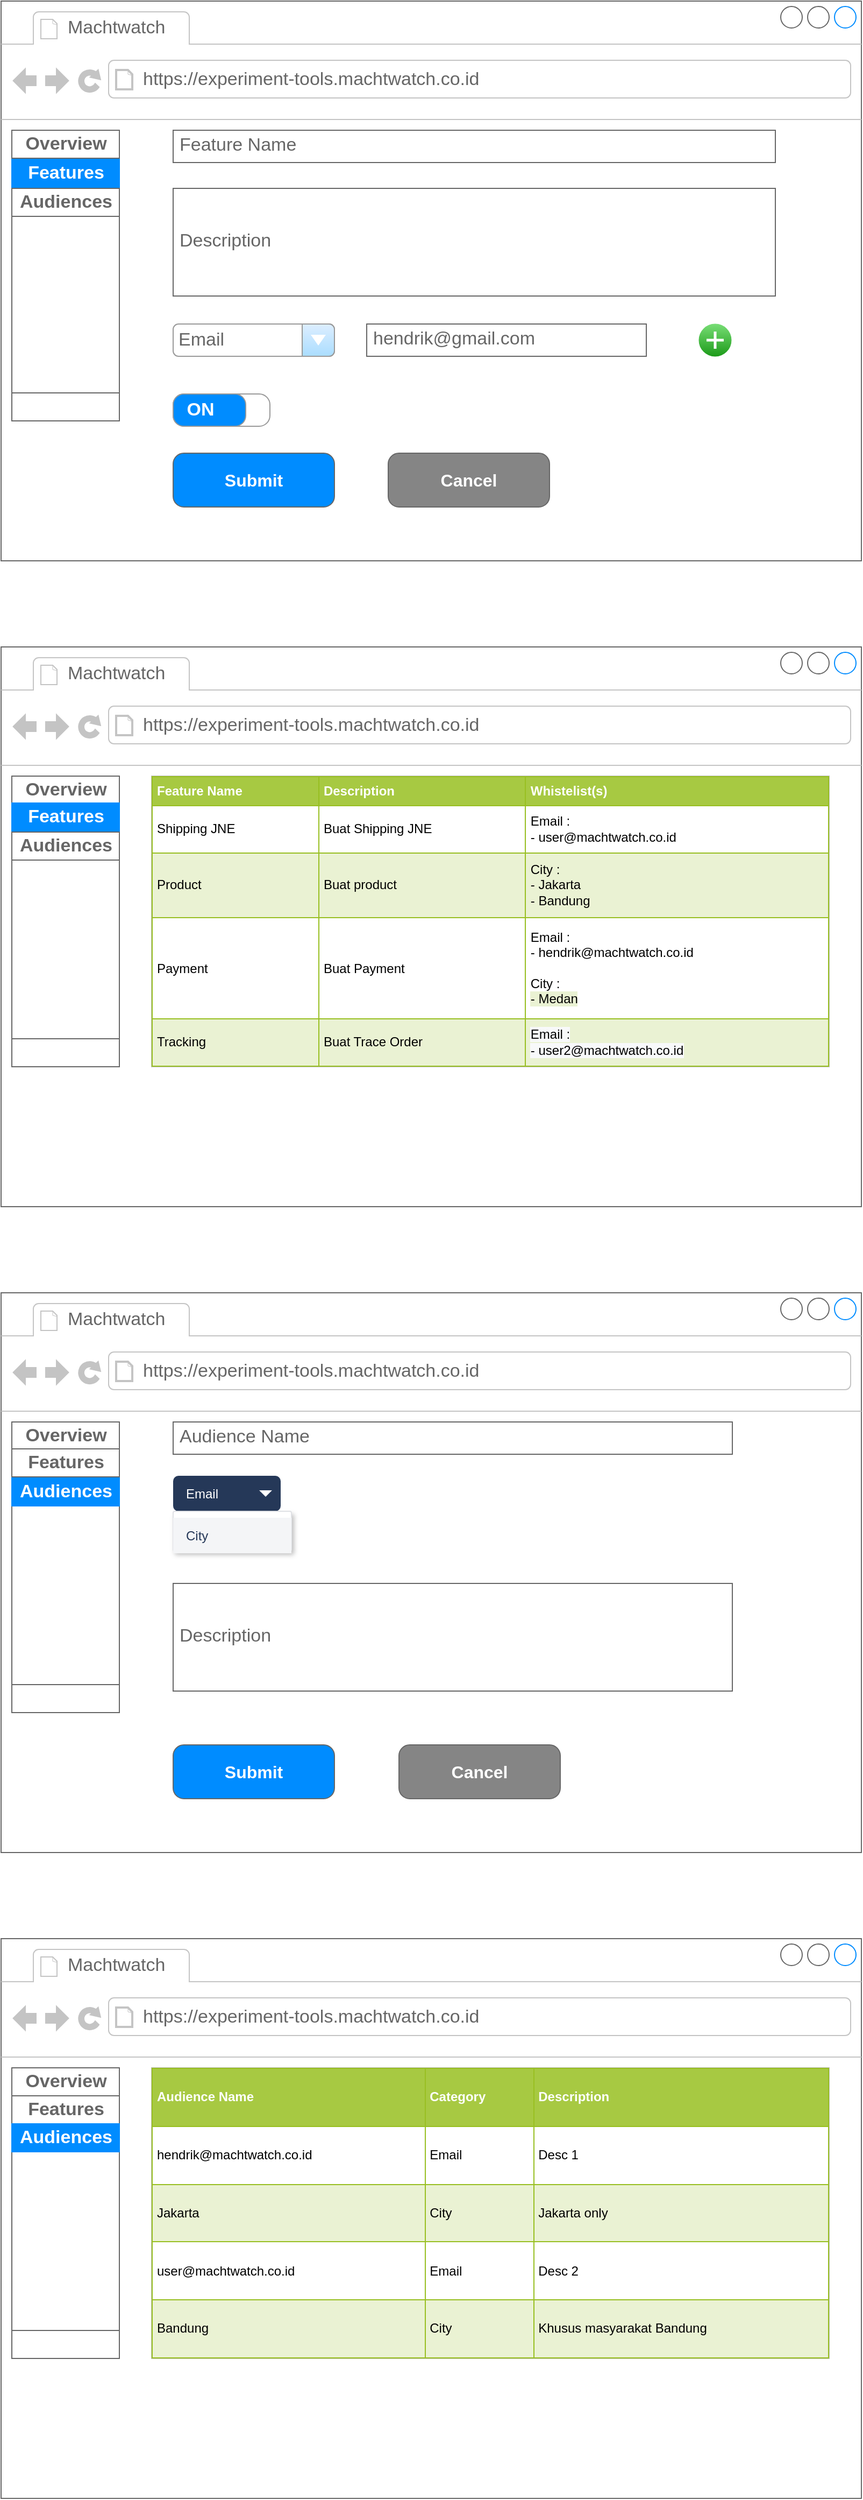 <mxfile version="13.1.3" type="github">
  <diagram id="PQWDo7nC9QCLLltnluEH" name="Page-1">
    <mxGraphModel dx="1186" dy="645" grid="1" gridSize="10" guides="1" tooltips="1" connect="1" arrows="1" fold="1" page="1" pageScale="1" pageWidth="850" pageHeight="1100" math="0" shadow="0">
      <root>
        <mxCell id="0" />
        <mxCell id="1" parent="0" />
        <mxCell id="oOugs2KjSpueSudqjdDL-2" value="" style="strokeWidth=1;shadow=0;dashed=0;align=center;html=1;shape=mxgraph.mockup.containers.browserWindow;rSize=0;strokeColor=#666666;strokeColor2=#008cff;strokeColor3=#c4c4c4;mainText=,;recursiveResize=0;fillColor=#FFFFFF;" parent="1" vertex="1">
          <mxGeometry x="80" y="40" width="800" height="520" as="geometry" />
        </mxCell>
        <mxCell id="oOugs2KjSpueSudqjdDL-3" value="Machtwatch" style="strokeWidth=1;shadow=0;dashed=0;align=center;html=1;shape=mxgraph.mockup.containers.anchor;fontSize=17;fontColor=#666666;align=left;" parent="oOugs2KjSpueSudqjdDL-2" vertex="1">
          <mxGeometry x="60" y="12" width="110" height="26" as="geometry" />
        </mxCell>
        <mxCell id="oOugs2KjSpueSudqjdDL-4" value="https://experiment-tools.machtwatch.co.id" style="strokeWidth=1;shadow=0;dashed=0;align=center;html=1;shape=mxgraph.mockup.containers.anchor;rSize=0;fontSize=17;fontColor=#666666;align=left;" parent="oOugs2KjSpueSudqjdDL-2" vertex="1">
          <mxGeometry x="130" y="60" width="250" height="26" as="geometry" />
        </mxCell>
        <mxCell id="oOugs2KjSpueSudqjdDL-12" value="Feature Name" style="strokeWidth=1;shadow=0;dashed=0;align=center;html=1;shape=mxgraph.mockup.text.textBox;fontColor=#666666;align=left;fontSize=17;spacingLeft=4;spacingTop=-3;strokeColor=#666666;mainText=" parent="oOugs2KjSpueSudqjdDL-2" vertex="1">
          <mxGeometry x="160" y="120" width="560" height="30" as="geometry" />
        </mxCell>
        <mxCell id="oOugs2KjSpueSudqjdDL-13" value="" style="strokeWidth=1;shadow=0;dashed=0;align=center;html=1;shape=mxgraph.mockup.containers.rrect;rSize=0;strokeColor=#666666;" parent="oOugs2KjSpueSudqjdDL-2" vertex="1">
          <mxGeometry x="10" y="120" width="100" height="270" as="geometry" />
        </mxCell>
        <mxCell id="oOugs2KjSpueSudqjdDL-14" value="Overview" style="strokeColor=inherit;fillColor=inherit;gradientColor=inherit;strokeWidth=1;shadow=0;dashed=0;align=center;html=1;shape=mxgraph.mockup.containers.rrect;rSize=0;fontSize=17;fontColor=#666666;fontStyle=1;resizeWidth=1;" parent="oOugs2KjSpueSudqjdDL-13" vertex="1">
          <mxGeometry width="100" height="26" relative="1" as="geometry" />
        </mxCell>
        <mxCell id="oOugs2KjSpueSudqjdDL-15" value="Features" style="strokeColor=inherit;fillColor=inherit;gradientColor=inherit;strokeWidth=1;shadow=0;dashed=0;align=center;html=1;shape=mxgraph.mockup.containers.rrect;rSize=0;fontSize=17;fontColor=#666666;fontStyle=1;resizeWidth=1;" parent="oOugs2KjSpueSudqjdDL-13" vertex="1">
          <mxGeometry width="100" height="26" relative="1" as="geometry">
            <mxPoint y="26" as="offset" />
          </mxGeometry>
        </mxCell>
        <mxCell id="oOugs2KjSpueSudqjdDL-16" value="Audiences" style="strokeWidth=1;shadow=0;dashed=0;align=center;html=1;shape=mxgraph.mockup.containers.rrect;rSize=0;fontSize=17;fontColor=#ffffff;fontStyle=1;fillColor=#008cff;strokeColor=#008cff;resizeWidth=1;" parent="oOugs2KjSpueSudqjdDL-13" vertex="1">
          <mxGeometry width="100" height="26" relative="1" as="geometry">
            <mxPoint y="52" as="offset" />
          </mxGeometry>
        </mxCell>
        <mxCell id="oOugs2KjSpueSudqjdDL-17" value="" style="strokeColor=inherit;fillColor=inherit;gradientColor=inherit;strokeWidth=1;shadow=0;dashed=0;align=center;html=1;shape=mxgraph.mockup.containers.rrect;rSize=0;fontSize=17;fontColor=#666666;fontStyle=1;resizeWidth=1;" parent="oOugs2KjSpueSudqjdDL-13" vertex="1">
          <mxGeometry y="1" width="100" height="26" relative="1" as="geometry">
            <mxPoint y="-26" as="offset" />
          </mxGeometry>
        </mxCell>
        <mxCell id="oOugs2KjSpueSudqjdDL-18" value="" style="strokeWidth=1;shadow=0;dashed=0;align=center;html=1;shape=mxgraph.mockup.containers.rrect;rSize=0;strokeColor=#666666;" parent="oOugs2KjSpueSudqjdDL-13" vertex="1">
          <mxGeometry width="100" height="270" as="geometry" />
        </mxCell>
        <mxCell id="oOugs2KjSpueSudqjdDL-19" value="Overview" style="strokeColor=inherit;fillColor=inherit;gradientColor=inherit;strokeWidth=1;shadow=0;dashed=0;align=center;html=1;shape=mxgraph.mockup.containers.rrect;rSize=0;fontSize=17;fontColor=#666666;fontStyle=1;resizeWidth=1;" parent="oOugs2KjSpueSudqjdDL-18" vertex="1">
          <mxGeometry width="100" height="26" relative="1" as="geometry" />
        </mxCell>
        <mxCell id="oOugs2KjSpueSudqjdDL-20" value="Audiences" style="strokeColor=inherit;fillColor=inherit;gradientColor=inherit;strokeWidth=1;shadow=0;dashed=0;align=center;html=1;shape=mxgraph.mockup.containers.rrect;rSize=0;fontSize=17;fontColor=#666666;fontStyle=1;resizeWidth=1;" parent="oOugs2KjSpueSudqjdDL-18" vertex="1">
          <mxGeometry width="100" height="26" relative="1" as="geometry">
            <mxPoint y="54" as="offset" />
          </mxGeometry>
        </mxCell>
        <mxCell id="oOugs2KjSpueSudqjdDL-21" value="Features" style="strokeWidth=1;shadow=0;dashed=0;align=center;html=1;shape=mxgraph.mockup.containers.rrect;rSize=0;fontSize=17;fontColor=#ffffff;fontStyle=1;fillColor=#008cff;strokeColor=#008cff;resizeWidth=1;" parent="oOugs2KjSpueSudqjdDL-18" vertex="1">
          <mxGeometry width="100" height="26" relative="1" as="geometry">
            <mxPoint y="27" as="offset" />
          </mxGeometry>
        </mxCell>
        <mxCell id="oOugs2KjSpueSudqjdDL-22" value="" style="strokeColor=inherit;fillColor=inherit;gradientColor=inherit;strokeWidth=1;shadow=0;dashed=0;align=center;html=1;shape=mxgraph.mockup.containers.rrect;rSize=0;fontSize=17;fontColor=#666666;fontStyle=1;resizeWidth=1;" parent="oOugs2KjSpueSudqjdDL-18" vertex="1">
          <mxGeometry y="1" width="100" height="26" relative="1" as="geometry">
            <mxPoint y="-26" as="offset" />
          </mxGeometry>
        </mxCell>
        <mxCell id="oOugs2KjSpueSudqjdDL-26" value="Description" style="strokeWidth=1;shadow=0;dashed=0;align=center;html=1;shape=mxgraph.mockup.text.textBox;fontColor=#666666;align=left;fontSize=17;spacingLeft=4;spacingTop=-3;strokeColor=#666666;mainText=" parent="oOugs2KjSpueSudqjdDL-2" vertex="1">
          <mxGeometry x="160" y="174" width="560" height="100" as="geometry" />
        </mxCell>
        <mxCell id="oOugs2KjSpueSudqjdDL-28" value="Email" style="strokeWidth=1;shadow=0;dashed=0;align=center;html=1;shape=mxgraph.mockup.forms.comboBox;strokeColor=#999999;fillColor=#ddeeff;align=left;fillColor2=#aaddff;mainText=;fontColor=#666666;fontSize=17;spacingLeft=3;" parent="oOugs2KjSpueSudqjdDL-2" vertex="1">
          <mxGeometry x="160" y="300" width="150" height="30" as="geometry" />
        </mxCell>
        <mxCell id="oOugs2KjSpueSudqjdDL-29" value="hendrik@gmail.com" style="strokeWidth=1;shadow=0;dashed=0;align=center;html=1;shape=mxgraph.mockup.text.textBox;fontColor=#666666;align=left;fontSize=17;spacingLeft=4;spacingTop=-3;strokeColor=#666666;mainText=" parent="oOugs2KjSpueSudqjdDL-2" vertex="1">
          <mxGeometry x="340" y="300" width="260" height="30" as="geometry" />
        </mxCell>
        <mxCell id="oOugs2KjSpueSudqjdDL-30" value="ON" style="strokeWidth=1;shadow=0;dashed=0;align=center;html=1;shape=mxgraph.mockup.buttons.onOffButton;gradientColor=none;strokeColor=#999999;buttonState=on;fillColor2=#008cff;fontColor=#ffffff;fontSize=17;mainText=;spacingRight=40;fontStyle=1;" parent="oOugs2KjSpueSudqjdDL-2" vertex="1">
          <mxGeometry x="160" y="365" width="90" height="30" as="geometry" />
        </mxCell>
        <mxCell id="oOugs2KjSpueSudqjdDL-31" value="" style="strokeWidth=1;shadow=0;dashed=0;align=center;html=1;shape=mxgraph.mockup.buttons.multiButton;fillColor=#008cff;strokeColor=#666666;mainText=;subText=;" parent="oOugs2KjSpueSudqjdDL-2" vertex="1">
          <mxGeometry x="160" y="420" width="150" height="50" as="geometry" />
        </mxCell>
        <mxCell id="oOugs2KjSpueSudqjdDL-32" value="Submit" style="strokeWidth=1;shadow=0;dashed=0;align=center;html=1;shape=mxgraph.mockup.anchor;fontSize=16;fontColor=#ffffff;fontStyle=1;whiteSpace=wrap;" parent="oOugs2KjSpueSudqjdDL-31" vertex="1">
          <mxGeometry width="150" height="50" as="geometry" />
        </mxCell>
        <mxCell id="oOugs2KjSpueSudqjdDL-34" value="" style="strokeWidth=1;shadow=0;dashed=0;align=center;html=1;shape=mxgraph.mockup.buttons.multiButton;fillColor=#858585;strokeColor=#666666;mainText=;subText=;" parent="oOugs2KjSpueSudqjdDL-2" vertex="1">
          <mxGeometry x="360" y="420" width="150" height="50" as="geometry" />
        </mxCell>
        <mxCell id="oOugs2KjSpueSudqjdDL-35" value="Cancel" style="strokeWidth=1;shadow=0;dashed=0;align=center;html=1;shape=mxgraph.mockup.anchor;fontSize=16;fontColor=#ffffff;fontStyle=1;whiteSpace=wrap;" parent="oOugs2KjSpueSudqjdDL-34" vertex="1">
          <mxGeometry width="150" height="50" as="geometry" />
        </mxCell>
        <mxCell id="obT5BtHzNgxtlvuNU1k0-24" value="" style="verticalLabelPosition=bottom;verticalAlign=top;html=1;shadow=0;dashed=0;strokeWidth=1;shape=mxgraph.ios.iAddIcon;fillColor=#7AdF78;fillColor2=#1A9917;strokeColor=#ffffff;" vertex="1" parent="oOugs2KjSpueSudqjdDL-2">
          <mxGeometry x="648" y="299" width="32" height="32" as="geometry" />
        </mxCell>
        <mxCell id="obT5BtHzNgxtlvuNU1k0-1" value="" style="strokeWidth=1;shadow=0;dashed=0;align=center;html=1;shape=mxgraph.mockup.containers.browserWindow;rSize=0;strokeColor=#666666;strokeColor2=#008cff;strokeColor3=#c4c4c4;mainText=,;recursiveResize=0;fillColor=#FFFFFF;" vertex="1" parent="1">
          <mxGeometry x="80" y="1240" width="800" height="520" as="geometry" />
        </mxCell>
        <mxCell id="obT5BtHzNgxtlvuNU1k0-2" value="Machtwatch" style="strokeWidth=1;shadow=0;dashed=0;align=center;html=1;shape=mxgraph.mockup.containers.anchor;fontSize=17;fontColor=#666666;align=left;" vertex="1" parent="obT5BtHzNgxtlvuNU1k0-1">
          <mxGeometry x="60" y="12" width="110" height="26" as="geometry" />
        </mxCell>
        <mxCell id="obT5BtHzNgxtlvuNU1k0-3" value="https://experiment-tools.machtwatch.co.id" style="strokeWidth=1;shadow=0;dashed=0;align=center;html=1;shape=mxgraph.mockup.containers.anchor;rSize=0;fontSize=17;fontColor=#666666;align=left;" vertex="1" parent="obT5BtHzNgxtlvuNU1k0-1">
          <mxGeometry x="130" y="60" width="250" height="26" as="geometry" />
        </mxCell>
        <mxCell id="obT5BtHzNgxtlvuNU1k0-4" value="Audience Name" style="strokeWidth=1;shadow=0;dashed=0;align=center;html=1;shape=mxgraph.mockup.text.textBox;fontColor=#666666;align=left;fontSize=17;spacingLeft=4;spacingTop=-3;strokeColor=#666666;mainText=" vertex="1" parent="obT5BtHzNgxtlvuNU1k0-1">
          <mxGeometry x="160" y="120" width="520" height="30" as="geometry" />
        </mxCell>
        <mxCell id="obT5BtHzNgxtlvuNU1k0-5" value="" style="strokeWidth=1;shadow=0;dashed=0;align=center;html=1;shape=mxgraph.mockup.containers.rrect;rSize=0;strokeColor=#666666;" vertex="1" parent="obT5BtHzNgxtlvuNU1k0-1">
          <mxGeometry x="10" y="120" width="100" height="270" as="geometry" />
        </mxCell>
        <mxCell id="obT5BtHzNgxtlvuNU1k0-6" value="Overview" style="strokeColor=inherit;fillColor=inherit;gradientColor=inherit;strokeWidth=1;shadow=0;dashed=0;align=center;html=1;shape=mxgraph.mockup.containers.rrect;rSize=0;fontSize=17;fontColor=#666666;fontStyle=1;resizeWidth=1;" vertex="1" parent="obT5BtHzNgxtlvuNU1k0-5">
          <mxGeometry width="100" height="26" relative="1" as="geometry" />
        </mxCell>
        <mxCell id="obT5BtHzNgxtlvuNU1k0-7" value="Features" style="strokeColor=inherit;fillColor=inherit;gradientColor=inherit;strokeWidth=1;shadow=0;dashed=0;align=center;html=1;shape=mxgraph.mockup.containers.rrect;rSize=0;fontSize=17;fontColor=#666666;fontStyle=1;resizeWidth=1;" vertex="1" parent="obT5BtHzNgxtlvuNU1k0-5">
          <mxGeometry width="100" height="26" relative="1" as="geometry">
            <mxPoint y="26" as="offset" />
          </mxGeometry>
        </mxCell>
        <mxCell id="obT5BtHzNgxtlvuNU1k0-8" value="Audiences" style="strokeWidth=1;shadow=0;dashed=0;align=center;html=1;shape=mxgraph.mockup.containers.rrect;rSize=0;fontSize=17;fontColor=#ffffff;fontStyle=1;fillColor=#008cff;strokeColor=#008cff;resizeWidth=1;" vertex="1" parent="obT5BtHzNgxtlvuNU1k0-5">
          <mxGeometry width="100" height="26" relative="1" as="geometry">
            <mxPoint y="52" as="offset" />
          </mxGeometry>
        </mxCell>
        <mxCell id="obT5BtHzNgxtlvuNU1k0-9" value="" style="strokeColor=inherit;fillColor=inherit;gradientColor=inherit;strokeWidth=1;shadow=0;dashed=0;align=center;html=1;shape=mxgraph.mockup.containers.rrect;rSize=0;fontSize=17;fontColor=#666666;fontStyle=1;resizeWidth=1;" vertex="1" parent="obT5BtHzNgxtlvuNU1k0-5">
          <mxGeometry y="1" width="100" height="26" relative="1" as="geometry">
            <mxPoint y="-26" as="offset" />
          </mxGeometry>
        </mxCell>
        <mxCell id="obT5BtHzNgxtlvuNU1k0-10" value="" style="strokeWidth=1;shadow=0;dashed=0;align=center;html=1;shape=mxgraph.mockup.containers.rrect;rSize=0;strokeColor=#666666;" vertex="1" parent="obT5BtHzNgxtlvuNU1k0-5">
          <mxGeometry width="100" height="270" as="geometry" />
        </mxCell>
        <mxCell id="obT5BtHzNgxtlvuNU1k0-11" value="Overview" style="strokeColor=inherit;fillColor=inherit;gradientColor=inherit;strokeWidth=1;shadow=0;dashed=0;align=center;html=1;shape=mxgraph.mockup.containers.rrect;rSize=0;fontSize=17;fontColor=#666666;fontStyle=1;resizeWidth=1;" vertex="1" parent="obT5BtHzNgxtlvuNU1k0-10">
          <mxGeometry width="100" height="26" relative="1" as="geometry" />
        </mxCell>
        <mxCell id="obT5BtHzNgxtlvuNU1k0-12" value="Features" style="strokeColor=inherit;fillColor=inherit;gradientColor=inherit;strokeWidth=1;shadow=0;dashed=0;align=center;html=1;shape=mxgraph.mockup.containers.rrect;rSize=0;fontSize=17;fontColor=#666666;fontStyle=1;resizeWidth=1;" vertex="1" parent="obT5BtHzNgxtlvuNU1k0-10">
          <mxGeometry width="100" height="26" relative="1" as="geometry">
            <mxPoint y="25" as="offset" />
          </mxGeometry>
        </mxCell>
        <mxCell id="obT5BtHzNgxtlvuNU1k0-13" value="Audiences" style="strokeWidth=1;shadow=0;dashed=0;align=center;html=1;shape=mxgraph.mockup.containers.rrect;rSize=0;fontSize=17;fontColor=#ffffff;fontStyle=1;fillColor=#008cff;strokeColor=#008cff;resizeWidth=1;" vertex="1" parent="obT5BtHzNgxtlvuNU1k0-10">
          <mxGeometry width="100" height="26" relative="1" as="geometry">
            <mxPoint y="52" as="offset" />
          </mxGeometry>
        </mxCell>
        <mxCell id="obT5BtHzNgxtlvuNU1k0-14" value="" style="strokeColor=inherit;fillColor=inherit;gradientColor=inherit;strokeWidth=1;shadow=0;dashed=0;align=center;html=1;shape=mxgraph.mockup.containers.rrect;rSize=0;fontSize=17;fontColor=#666666;fontStyle=1;resizeWidth=1;" vertex="1" parent="obT5BtHzNgxtlvuNU1k0-10">
          <mxGeometry y="1" width="100" height="26" relative="1" as="geometry">
            <mxPoint y="-26" as="offset" />
          </mxGeometry>
        </mxCell>
        <mxCell id="obT5BtHzNgxtlvuNU1k0-16" value="Description" style="strokeWidth=1;shadow=0;dashed=0;align=center;html=1;shape=mxgraph.mockup.text.textBox;fontColor=#666666;align=left;fontSize=17;spacingLeft=4;spacingTop=-3;strokeColor=#666666;mainText=" vertex="1" parent="obT5BtHzNgxtlvuNU1k0-1">
          <mxGeometry x="160" y="270" width="520" height="100" as="geometry" />
        </mxCell>
        <mxCell id="obT5BtHzNgxtlvuNU1k0-20" value="" style="strokeWidth=1;shadow=0;dashed=0;align=center;html=1;shape=mxgraph.mockup.buttons.multiButton;fillColor=#008cff;strokeColor=#666666;mainText=;subText=;" vertex="1" parent="obT5BtHzNgxtlvuNU1k0-1">
          <mxGeometry x="160" y="420" width="150" height="50" as="geometry" />
        </mxCell>
        <mxCell id="obT5BtHzNgxtlvuNU1k0-21" value="Submit" style="strokeWidth=1;shadow=0;dashed=0;align=center;html=1;shape=mxgraph.mockup.anchor;fontSize=16;fontColor=#ffffff;fontStyle=1;whiteSpace=wrap;" vertex="1" parent="obT5BtHzNgxtlvuNU1k0-20">
          <mxGeometry width="150" height="50" as="geometry" />
        </mxCell>
        <mxCell id="obT5BtHzNgxtlvuNU1k0-22" value="" style="strokeWidth=1;shadow=0;dashed=0;align=center;html=1;shape=mxgraph.mockup.buttons.multiButton;fillColor=#858585;strokeColor=#666666;mainText=;subText=;" vertex="1" parent="obT5BtHzNgxtlvuNU1k0-1">
          <mxGeometry x="370" y="420" width="150" height="50" as="geometry" />
        </mxCell>
        <mxCell id="obT5BtHzNgxtlvuNU1k0-23" value="Cancel" style="strokeWidth=1;shadow=0;dashed=0;align=center;html=1;shape=mxgraph.mockup.anchor;fontSize=16;fontColor=#ffffff;fontStyle=1;whiteSpace=wrap;" vertex="1" parent="obT5BtHzNgxtlvuNU1k0-22">
          <mxGeometry width="150" height="50" as="geometry" />
        </mxCell>
        <mxCell id="obT5BtHzNgxtlvuNU1k0-66" value="Email" style="rounded=1;fillColor=#253858;strokeColor=none;html=1;fontColor=#ffffff;align=left;fontSize=12;spacingLeft=10" vertex="1" parent="obT5BtHzNgxtlvuNU1k0-1">
          <mxGeometry x="160" y="170" width="100" height="33" as="geometry" />
        </mxCell>
        <mxCell id="obT5BtHzNgxtlvuNU1k0-67" value="" style="shape=triangle;direction=south;fillColor=#ffffff;strokeColor=none;html=1" vertex="1" parent="obT5BtHzNgxtlvuNU1k0-66">
          <mxGeometry x="1" y="0.5" width="12" height="6" relative="1" as="geometry">
            <mxPoint x="-20" y="-3" as="offset" />
          </mxGeometry>
        </mxCell>
        <mxCell id="obT5BtHzNgxtlvuNU1k0-68" value="" style="rounded=1;fillColor=#ffffff;strokeColor=#DFE1E5;shadow=1;html=1;arcSize=4" vertex="1" parent="obT5BtHzNgxtlvuNU1k0-1">
          <mxGeometry x="160" y="203" width="110" height="37" as="geometry" />
        </mxCell>
        <mxCell id="obT5BtHzNgxtlvuNU1k0-69" value="City" style="rounded=0;fillColor=#F4F5F7;strokeColor=none;shadow=0;html=1;align=left;fontSize=12;spacingLeft=10;fontColor=#253858;resizeWidth=1" vertex="1" parent="obT5BtHzNgxtlvuNU1k0-68">
          <mxGeometry width="110" height="33" relative="1" as="geometry">
            <mxPoint y="6" as="offset" />
          </mxGeometry>
        </mxCell>
        <mxCell id="obT5BtHzNgxtlvuNU1k0-25" value="" style="strokeWidth=1;shadow=0;dashed=0;align=center;html=1;shape=mxgraph.mockup.containers.browserWindow;rSize=0;strokeColor=#666666;strokeColor2=#008cff;strokeColor3=#c4c4c4;mainText=,;recursiveResize=0;fillColor=#FFFFFF;" vertex="1" parent="1">
          <mxGeometry x="80" y="640" width="800" height="520" as="geometry" />
        </mxCell>
        <mxCell id="obT5BtHzNgxtlvuNU1k0-26" value="Machtwatch" style="strokeWidth=1;shadow=0;dashed=0;align=center;html=1;shape=mxgraph.mockup.containers.anchor;fontSize=17;fontColor=#666666;align=left;" vertex="1" parent="obT5BtHzNgxtlvuNU1k0-25">
          <mxGeometry x="60" y="12" width="110" height="26" as="geometry" />
        </mxCell>
        <mxCell id="obT5BtHzNgxtlvuNU1k0-27" value="https://experiment-tools.machtwatch.co.id" style="strokeWidth=1;shadow=0;dashed=0;align=center;html=1;shape=mxgraph.mockup.containers.anchor;rSize=0;fontSize=17;fontColor=#666666;align=left;" vertex="1" parent="obT5BtHzNgxtlvuNU1k0-25">
          <mxGeometry x="130" y="60" width="250" height="26" as="geometry" />
        </mxCell>
        <mxCell id="obT5BtHzNgxtlvuNU1k0-29" value="" style="strokeWidth=1;shadow=0;dashed=0;align=center;html=1;shape=mxgraph.mockup.containers.rrect;rSize=0;strokeColor=#666666;" vertex="1" parent="obT5BtHzNgxtlvuNU1k0-25">
          <mxGeometry x="10" y="120" width="100" height="270" as="geometry" />
        </mxCell>
        <mxCell id="obT5BtHzNgxtlvuNU1k0-30" value="Overview" style="strokeColor=inherit;fillColor=inherit;gradientColor=inherit;strokeWidth=1;shadow=0;dashed=0;align=center;html=1;shape=mxgraph.mockup.containers.rrect;rSize=0;fontSize=17;fontColor=#666666;fontStyle=1;resizeWidth=1;" vertex="1" parent="obT5BtHzNgxtlvuNU1k0-29">
          <mxGeometry width="100" height="26" relative="1" as="geometry" />
        </mxCell>
        <mxCell id="obT5BtHzNgxtlvuNU1k0-31" value="Features" style="strokeColor=inherit;fillColor=inherit;gradientColor=inherit;strokeWidth=1;shadow=0;dashed=0;align=center;html=1;shape=mxgraph.mockup.containers.rrect;rSize=0;fontSize=17;fontColor=#666666;fontStyle=1;resizeWidth=1;" vertex="1" parent="obT5BtHzNgxtlvuNU1k0-29">
          <mxGeometry width="100" height="26" relative="1" as="geometry">
            <mxPoint y="26" as="offset" />
          </mxGeometry>
        </mxCell>
        <mxCell id="obT5BtHzNgxtlvuNU1k0-32" value="Audiences" style="strokeWidth=1;shadow=0;dashed=0;align=center;html=1;shape=mxgraph.mockup.containers.rrect;rSize=0;fontSize=17;fontColor=#ffffff;fontStyle=1;fillColor=#008cff;strokeColor=#008cff;resizeWidth=1;" vertex="1" parent="obT5BtHzNgxtlvuNU1k0-29">
          <mxGeometry width="100" height="26" relative="1" as="geometry">
            <mxPoint y="52" as="offset" />
          </mxGeometry>
        </mxCell>
        <mxCell id="obT5BtHzNgxtlvuNU1k0-33" value="" style="strokeColor=inherit;fillColor=inherit;gradientColor=inherit;strokeWidth=1;shadow=0;dashed=0;align=center;html=1;shape=mxgraph.mockup.containers.rrect;rSize=0;fontSize=17;fontColor=#666666;fontStyle=1;resizeWidth=1;" vertex="1" parent="obT5BtHzNgxtlvuNU1k0-29">
          <mxGeometry y="1" width="100" height="26" relative="1" as="geometry">
            <mxPoint y="-26" as="offset" />
          </mxGeometry>
        </mxCell>
        <mxCell id="obT5BtHzNgxtlvuNU1k0-34" value="" style="strokeWidth=1;shadow=0;dashed=0;align=center;html=1;shape=mxgraph.mockup.containers.rrect;rSize=0;strokeColor=#666666;" vertex="1" parent="obT5BtHzNgxtlvuNU1k0-29">
          <mxGeometry width="100" height="270" as="geometry" />
        </mxCell>
        <mxCell id="obT5BtHzNgxtlvuNU1k0-35" value="Overview" style="strokeColor=inherit;fillColor=inherit;gradientColor=inherit;strokeWidth=1;shadow=0;dashed=0;align=center;html=1;shape=mxgraph.mockup.containers.rrect;rSize=0;fontSize=17;fontColor=#666666;fontStyle=1;resizeWidth=1;" vertex="1" parent="obT5BtHzNgxtlvuNU1k0-34">
          <mxGeometry width="100" height="26" relative="1" as="geometry" />
        </mxCell>
        <mxCell id="obT5BtHzNgxtlvuNU1k0-36" value="Audiences" style="strokeColor=inherit;fillColor=inherit;gradientColor=inherit;strokeWidth=1;shadow=0;dashed=0;align=center;html=1;shape=mxgraph.mockup.containers.rrect;rSize=0;fontSize=17;fontColor=#666666;fontStyle=1;resizeWidth=1;" vertex="1" parent="obT5BtHzNgxtlvuNU1k0-34">
          <mxGeometry width="100" height="26" relative="1" as="geometry">
            <mxPoint y="52" as="offset" />
          </mxGeometry>
        </mxCell>
        <mxCell id="obT5BtHzNgxtlvuNU1k0-37" value="Features" style="strokeWidth=1;shadow=0;dashed=0;align=center;html=1;shape=mxgraph.mockup.containers.rrect;rSize=0;fontSize=17;fontColor=#ffffff;fontStyle=1;fillColor=#008cff;strokeColor=#008cff;resizeWidth=1;" vertex="1" parent="obT5BtHzNgxtlvuNU1k0-34">
          <mxGeometry width="100" height="26" relative="1" as="geometry">
            <mxPoint y="25" as="offset" />
          </mxGeometry>
        </mxCell>
        <mxCell id="obT5BtHzNgxtlvuNU1k0-38" value="" style="strokeColor=inherit;fillColor=inherit;gradientColor=inherit;strokeWidth=1;shadow=0;dashed=0;align=center;html=1;shape=mxgraph.mockup.containers.rrect;rSize=0;fontSize=17;fontColor=#666666;fontStyle=1;resizeWidth=1;" vertex="1" parent="obT5BtHzNgxtlvuNU1k0-34">
          <mxGeometry y="1" width="100" height="26" relative="1" as="geometry">
            <mxPoint y="-26" as="offset" />
          </mxGeometry>
        </mxCell>
        <mxCell id="obT5BtHzNgxtlvuNU1k0-49" value="&lt;table border=&quot;1&quot; width=&quot;100%&quot; cellpadding=&quot;4&quot; style=&quot;width: 100% ; height: 100% ; border-collapse: collapse&quot;&gt;&lt;tbody&gt;&lt;tr style=&quot;background-color: #a7c942 ; color: #ffffff ; border: 1px solid #98bf21&quot;&gt;&lt;th align=&quot;left&quot;&gt;Feature Name&lt;/th&gt;&lt;th align=&quot;left&quot;&gt;Description&lt;/th&gt;&lt;th align=&quot;left&quot;&gt;Whistelist(s)&amp;nbsp;&lt;/th&gt;&lt;/tr&gt;&lt;tr style=&quot;border: 1px solid #98bf21&quot;&gt;&lt;td&gt;Shipping JNE&lt;/td&gt;&lt;td&gt;Buat Shipping JNE&lt;/td&gt;&lt;td&gt;Email :&lt;br&gt;- user@machtwatch.co.id&lt;/td&gt;&lt;/tr&gt;&lt;tr style=&quot;background-color: #eaf2d3 ; border: 1px solid #98bf21&quot;&gt;&lt;td&gt;Product&lt;/td&gt;&lt;td&gt;Buat product&lt;/td&gt;&lt;td&gt;City :&lt;br&gt;- Jakarta&lt;br&gt;- Bandung&lt;/td&gt;&lt;/tr&gt;&lt;tr style=&quot;border: 1px solid #98bf21&quot;&gt;&lt;td&gt;Payment&lt;/td&gt;&lt;td&gt;Buat Payment&lt;/td&gt;&lt;td&gt;Email :&lt;br&gt;- hendrik@machtwatch.co.id&lt;br&gt;&lt;br&gt;City :&lt;br style=&quot;background-color: rgb(234 , 242 , 211)&quot;&gt;&lt;span style=&quot;background-color: rgb(234 , 242 , 211)&quot;&gt;- Medan&lt;/span&gt;&lt;br&gt;&lt;/td&gt;&lt;/tr&gt;&lt;tr style=&quot;background-color: #eaf2d3 ; border: 1px solid #98bf21&quot;&gt;&lt;td&gt;Tracking&lt;/td&gt;&lt;td&gt;Buat Trace Order&lt;/td&gt;&lt;td&gt;&lt;span style=&quot;background-color: rgb(248 , 249 , 250)&quot;&gt;Email :&lt;/span&gt;&lt;br style=&quot;background-color: rgb(248 , 249 , 250)&quot;&gt;&lt;span style=&quot;background-color: rgb(248 , 249 , 250)&quot;&gt;- user2@machtwatch.co.id&lt;/span&gt;&lt;br&gt;&lt;/td&gt;&lt;/tr&gt;&lt;/tbody&gt;&lt;/table&gt;" style="text;html=1;strokeColor=#c0c0c0;fillColor=#ffffff;overflow=fill;rounded=0;" vertex="1" parent="obT5BtHzNgxtlvuNU1k0-25">
          <mxGeometry x="140" y="120" width="630" height="270" as="geometry" />
        </mxCell>
        <mxCell id="obT5BtHzNgxtlvuNU1k0-51" value="" style="strokeWidth=1;shadow=0;dashed=0;align=center;html=1;shape=mxgraph.mockup.containers.browserWindow;rSize=0;strokeColor=#666666;strokeColor2=#008cff;strokeColor3=#c4c4c4;mainText=,;recursiveResize=0;fillColor=#FFFFFF;" vertex="1" parent="1">
          <mxGeometry x="80" y="1840" width="800" height="520" as="geometry" />
        </mxCell>
        <mxCell id="obT5BtHzNgxtlvuNU1k0-52" value="Machtwatch" style="strokeWidth=1;shadow=0;dashed=0;align=center;html=1;shape=mxgraph.mockup.containers.anchor;fontSize=17;fontColor=#666666;align=left;" vertex="1" parent="obT5BtHzNgxtlvuNU1k0-51">
          <mxGeometry x="60" y="12" width="110" height="26" as="geometry" />
        </mxCell>
        <mxCell id="obT5BtHzNgxtlvuNU1k0-53" value="https://experiment-tools.machtwatch.co.id" style="strokeWidth=1;shadow=0;dashed=0;align=center;html=1;shape=mxgraph.mockup.containers.anchor;rSize=0;fontSize=17;fontColor=#666666;align=left;" vertex="1" parent="obT5BtHzNgxtlvuNU1k0-51">
          <mxGeometry x="130" y="60" width="250" height="26" as="geometry" />
        </mxCell>
        <mxCell id="obT5BtHzNgxtlvuNU1k0-54" value="" style="strokeWidth=1;shadow=0;dashed=0;align=center;html=1;shape=mxgraph.mockup.containers.rrect;rSize=0;strokeColor=#666666;" vertex="1" parent="obT5BtHzNgxtlvuNU1k0-51">
          <mxGeometry x="10" y="120" width="100" height="270" as="geometry" />
        </mxCell>
        <mxCell id="obT5BtHzNgxtlvuNU1k0-55" value="Overview" style="strokeColor=inherit;fillColor=inherit;gradientColor=inherit;strokeWidth=1;shadow=0;dashed=0;align=center;html=1;shape=mxgraph.mockup.containers.rrect;rSize=0;fontSize=17;fontColor=#666666;fontStyle=1;resizeWidth=1;" vertex="1" parent="obT5BtHzNgxtlvuNU1k0-54">
          <mxGeometry width="100" height="26" relative="1" as="geometry" />
        </mxCell>
        <mxCell id="obT5BtHzNgxtlvuNU1k0-56" value="Features" style="strokeColor=inherit;fillColor=inherit;gradientColor=inherit;strokeWidth=1;shadow=0;dashed=0;align=center;html=1;shape=mxgraph.mockup.containers.rrect;rSize=0;fontSize=17;fontColor=#666666;fontStyle=1;resizeWidth=1;" vertex="1" parent="obT5BtHzNgxtlvuNU1k0-54">
          <mxGeometry width="100" height="26" relative="1" as="geometry">
            <mxPoint y="26" as="offset" />
          </mxGeometry>
        </mxCell>
        <mxCell id="obT5BtHzNgxtlvuNU1k0-57" value="Audiences" style="strokeWidth=1;shadow=0;dashed=0;align=center;html=1;shape=mxgraph.mockup.containers.rrect;rSize=0;fontSize=17;fontColor=#ffffff;fontStyle=1;fillColor=#008cff;strokeColor=#008cff;resizeWidth=1;" vertex="1" parent="obT5BtHzNgxtlvuNU1k0-54">
          <mxGeometry width="100" height="26" relative="1" as="geometry">
            <mxPoint y="52" as="offset" />
          </mxGeometry>
        </mxCell>
        <mxCell id="obT5BtHzNgxtlvuNU1k0-58" value="" style="strokeColor=inherit;fillColor=inherit;gradientColor=inherit;strokeWidth=1;shadow=0;dashed=0;align=center;html=1;shape=mxgraph.mockup.containers.rrect;rSize=0;fontSize=17;fontColor=#666666;fontStyle=1;resizeWidth=1;" vertex="1" parent="obT5BtHzNgxtlvuNU1k0-54">
          <mxGeometry y="1" width="100" height="26" relative="1" as="geometry">
            <mxPoint y="-26" as="offset" />
          </mxGeometry>
        </mxCell>
        <mxCell id="obT5BtHzNgxtlvuNU1k0-59" value="" style="strokeWidth=1;shadow=0;dashed=0;align=center;html=1;shape=mxgraph.mockup.containers.rrect;rSize=0;strokeColor=#666666;" vertex="1" parent="obT5BtHzNgxtlvuNU1k0-54">
          <mxGeometry width="100" height="270" as="geometry" />
        </mxCell>
        <mxCell id="obT5BtHzNgxtlvuNU1k0-60" value="Overview" style="strokeColor=inherit;fillColor=inherit;gradientColor=inherit;strokeWidth=1;shadow=0;dashed=0;align=center;html=1;shape=mxgraph.mockup.containers.rrect;rSize=0;fontSize=17;fontColor=#666666;fontStyle=1;resizeWidth=1;" vertex="1" parent="obT5BtHzNgxtlvuNU1k0-59">
          <mxGeometry width="100" height="26" relative="1" as="geometry" />
        </mxCell>
        <mxCell id="obT5BtHzNgxtlvuNU1k0-61" value="Features" style="strokeColor=inherit;fillColor=inherit;gradientColor=inherit;strokeWidth=1;shadow=0;dashed=0;align=center;html=1;shape=mxgraph.mockup.containers.rrect;rSize=0;fontSize=17;fontColor=#666666;fontStyle=1;resizeWidth=1;" vertex="1" parent="obT5BtHzNgxtlvuNU1k0-59">
          <mxGeometry width="100" height="26" relative="1" as="geometry">
            <mxPoint y="26" as="offset" />
          </mxGeometry>
        </mxCell>
        <mxCell id="obT5BtHzNgxtlvuNU1k0-62" value="Audiences" style="strokeWidth=1;shadow=0;dashed=0;align=center;html=1;shape=mxgraph.mockup.containers.rrect;rSize=0;fontSize=17;fontColor=#ffffff;fontStyle=1;fillColor=#008cff;strokeColor=#008cff;resizeWidth=1;" vertex="1" parent="obT5BtHzNgxtlvuNU1k0-59">
          <mxGeometry width="100" height="26" relative="1" as="geometry">
            <mxPoint y="52" as="offset" />
          </mxGeometry>
        </mxCell>
        <mxCell id="obT5BtHzNgxtlvuNU1k0-63" value="" style="strokeColor=inherit;fillColor=inherit;gradientColor=inherit;strokeWidth=1;shadow=0;dashed=0;align=center;html=1;shape=mxgraph.mockup.containers.rrect;rSize=0;fontSize=17;fontColor=#666666;fontStyle=1;resizeWidth=1;" vertex="1" parent="obT5BtHzNgxtlvuNU1k0-59">
          <mxGeometry y="1" width="100" height="26" relative="1" as="geometry">
            <mxPoint y="-26" as="offset" />
          </mxGeometry>
        </mxCell>
        <mxCell id="obT5BtHzNgxtlvuNU1k0-64" value="&lt;table border=&quot;1&quot; width=&quot;100%&quot; cellpadding=&quot;4&quot; style=&quot;width: 100% ; height: 100% ; border-collapse: collapse&quot;&gt;&lt;tbody&gt;&lt;tr style=&quot;background-color: #a7c942 ; color: #ffffff ; border: 1px solid #98bf21&quot;&gt;&lt;th align=&quot;left&quot;&gt;Audience Name&lt;/th&gt;&lt;th align=&quot;left&quot;&gt;Category&lt;/th&gt;&lt;th align=&quot;left&quot;&gt;Description&amp;nbsp;&lt;/th&gt;&lt;/tr&gt;&lt;tr style=&quot;border: 1px solid #98bf21&quot;&gt;&lt;td&gt;hendrik@machtwatch.co.id&lt;/td&gt;&lt;td&gt;Email&lt;/td&gt;&lt;td&gt;Desc 1&lt;/td&gt;&lt;/tr&gt;&lt;tr style=&quot;background-color: #eaf2d3 ; border: 1px solid #98bf21&quot;&gt;&lt;td&gt;Jakarta&lt;/td&gt;&lt;td&gt;City&lt;/td&gt;&lt;td&gt;Jakarta only&lt;/td&gt;&lt;/tr&gt;&lt;tr style=&quot;border: 1px solid #98bf21&quot;&gt;&lt;td&gt;user@machtwatch.co.id&lt;br&gt;&lt;/td&gt;&lt;td&gt;Email&lt;/td&gt;&lt;td&gt;Desc 2&lt;/td&gt;&lt;/tr&gt;&lt;tr style=&quot;background-color: #eaf2d3 ; border: 1px solid #98bf21&quot;&gt;&lt;td&gt;Bandung&lt;/td&gt;&lt;td&gt;City&lt;/td&gt;&lt;td&gt;Khusus masyarakat Bandung&lt;/td&gt;&lt;/tr&gt;&lt;/tbody&gt;&lt;/table&gt;" style="text;html=1;strokeColor=#c0c0c0;fillColor=#ffffff;overflow=fill;rounded=0;" vertex="1" parent="obT5BtHzNgxtlvuNU1k0-51">
          <mxGeometry x="140" y="120" width="630" height="270" as="geometry" />
        </mxCell>
      </root>
    </mxGraphModel>
  </diagram>
</mxfile>
